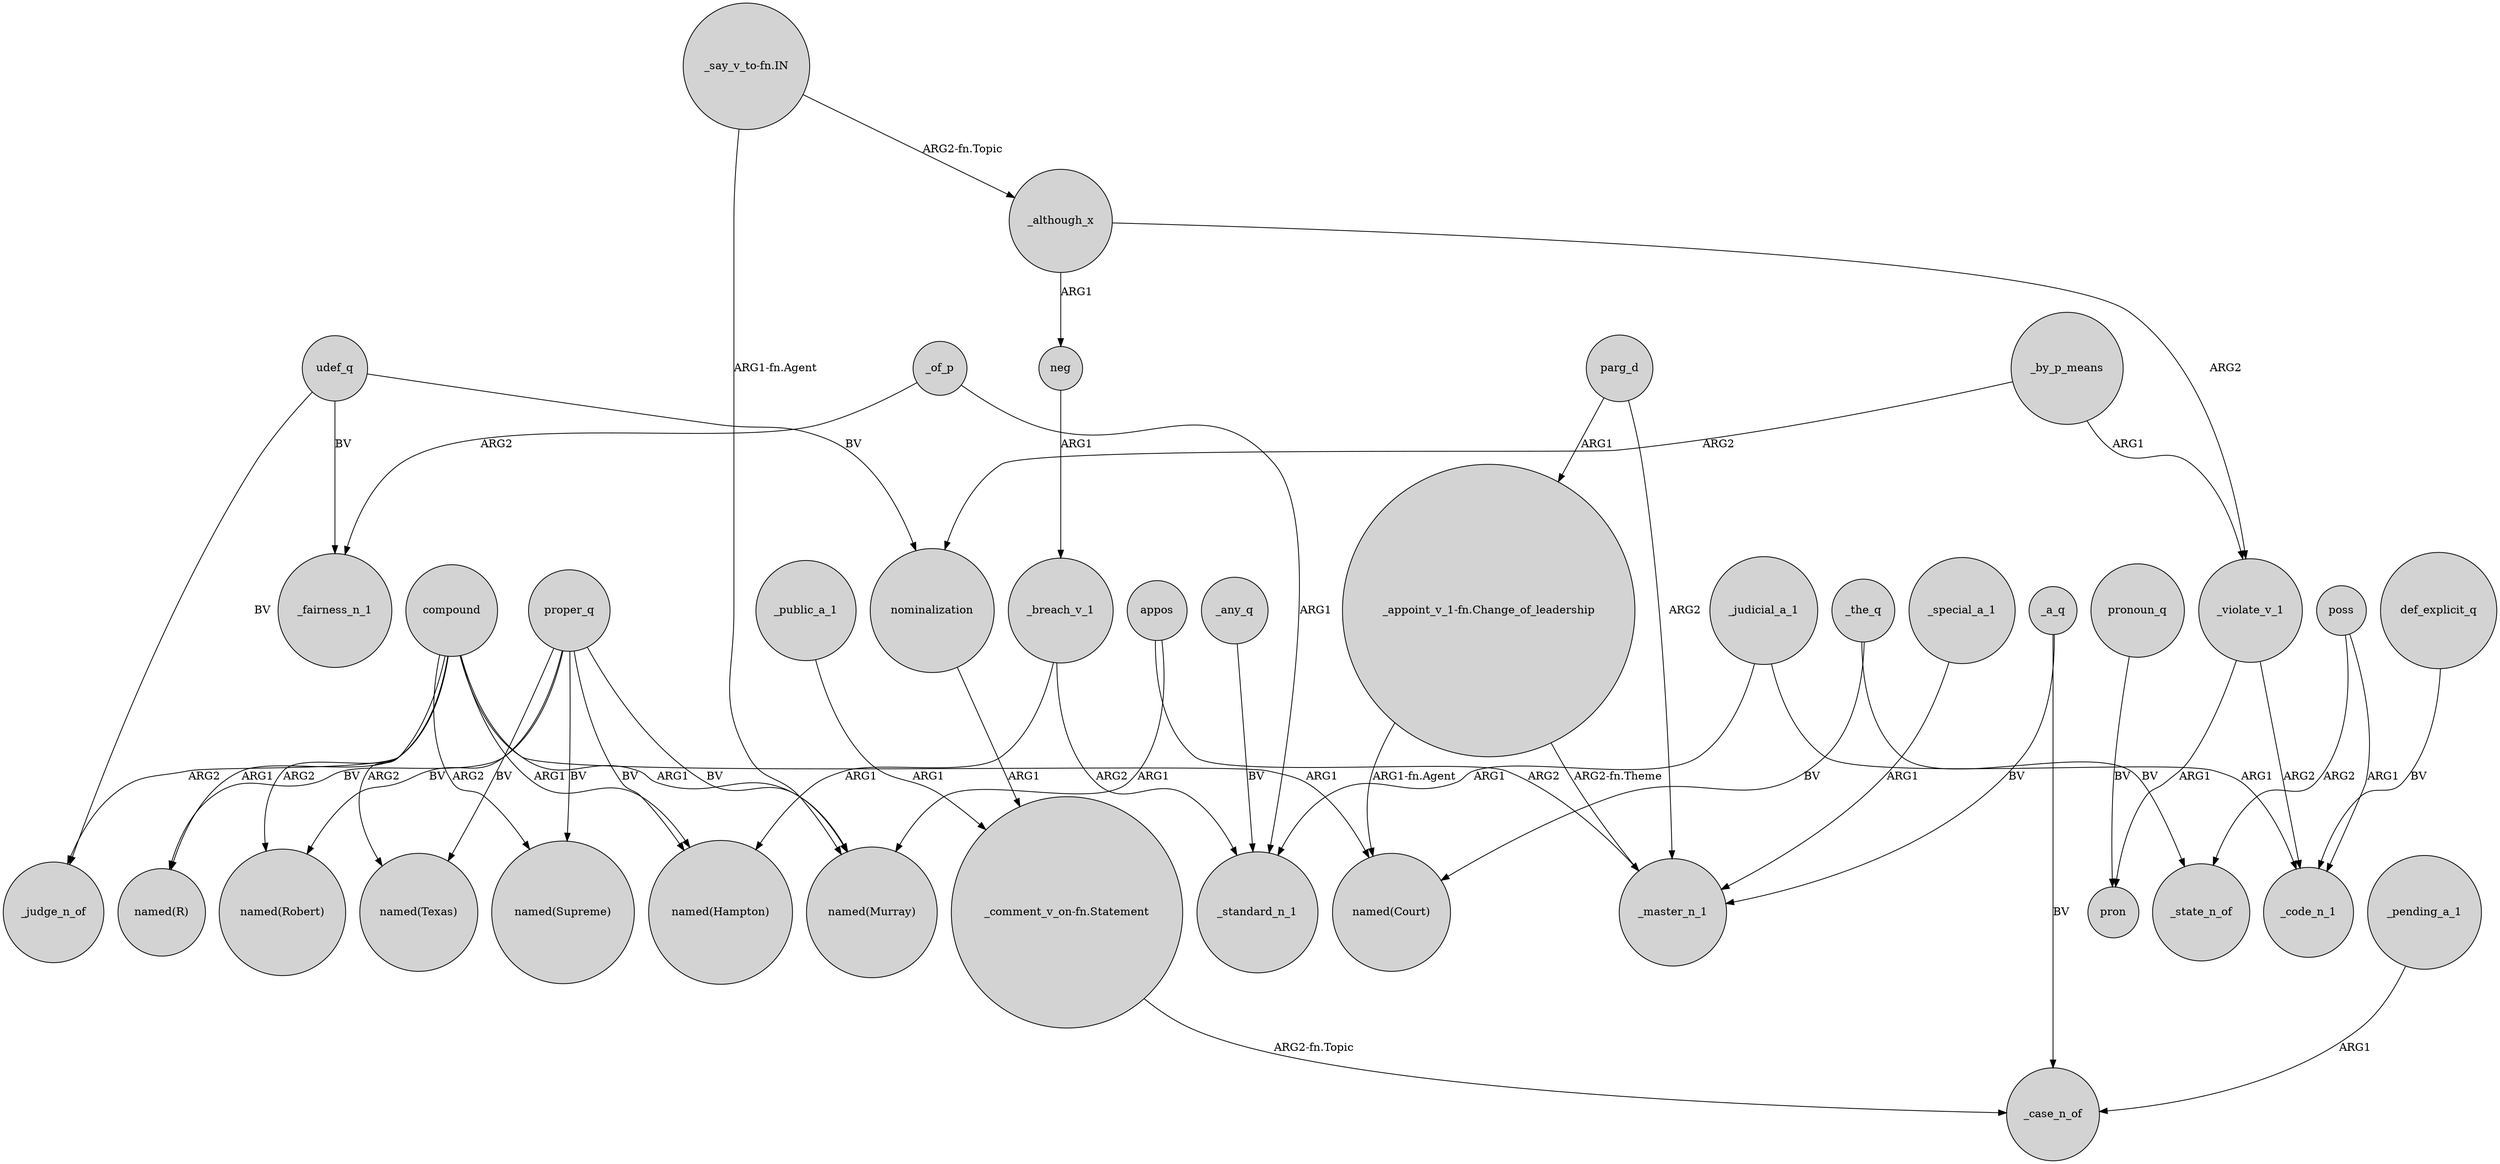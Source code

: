 digraph {
	node [shape=circle style=filled]
	_breach_v_1 -> _standard_n_1 [label=ARG2]
	_any_q -> _standard_n_1 [label=BV]
	_by_p_means -> nominalization [label=ARG2]
	_a_q -> _case_n_of [label=BV]
	_pending_a_1 -> _case_n_of [label=ARG1]
	compound -> _judge_n_of [label=ARG2]
	_by_p_means -> _violate_v_1 [label=ARG1]
	_violate_v_1 -> pron [label=ARG1]
	_of_p -> _fairness_n_1 [label=ARG2]
	poss -> _state_n_of [label=ARG2]
	compound -> "named(Robert)" [label=ARG2]
	compound -> "named(R)" [label=ARG1]
	"_say_v_to-fn.IN" -> _although_x [label="ARG2-fn.Topic"]
	_the_q -> "named(Court)" [label=BV]
	_the_q -> _state_n_of [label=BV]
	appos -> "named(Murray)" [label=ARG1]
	"_comment_v_on-fn.Statement" -> _case_n_of [label="ARG2-fn.Topic"]
	def_explicit_q -> _code_n_1 [label=BV]
	udef_q -> _judge_n_of [label=BV]
	_although_x -> neg [label=ARG1]
	parg_d -> _master_n_1 [label=ARG2]
	proper_q -> "named(Murray)" [label=BV]
	proper_q -> "named(Texas)" [label=BV]
	compound -> "named(Hampton)" [label=ARG1]
	pronoun_q -> pron [label=BV]
	"_appoint_v_1-fn.Change_of_leadership" -> "named(Court)" [label="ARG1-fn.Agent"]
	"_appoint_v_1-fn.Change_of_leadership" -> _master_n_1 [label="ARG2-fn.Theme"]
	compound -> "named(Supreme)" [label=ARG2]
	proper_q -> "named(Hampton)" [label=BV]
	_of_p -> _standard_n_1 [label=ARG1]
	_special_a_1 -> _master_n_1 [label=ARG1]
	proper_q -> "named(Robert)" [label=BV]
	poss -> _code_n_1 [label=ARG1]
	"_say_v_to-fn.IN" -> "named(Murray)" [label="ARG1-fn.Agent"]
	appos -> _master_n_1 [label=ARG2]
	parg_d -> "_appoint_v_1-fn.Change_of_leadership" [label=ARG1]
	proper_q -> "named(Supreme)" [label=BV]
	_breach_v_1 -> "named(Hampton)" [label=ARG1]
	udef_q -> nominalization [label=BV]
	neg -> _breach_v_1 [label=ARG1]
	nominalization -> "_comment_v_on-fn.Statement" [label=ARG1]
	udef_q -> _fairness_n_1 [label=BV]
	compound -> "named(Texas)" [label=ARG2]
	proper_q -> "named(R)" [label=BV]
	compound -> "named(Murray)" [label=ARG1]
	_although_x -> _violate_v_1 [label=ARG2]
	_a_q -> _master_n_1 [label=BV]
	_public_a_1 -> "_comment_v_on-fn.Statement" [label=ARG1]
	_judicial_a_1 -> _code_n_1 [label=ARG1]
	compound -> "named(Court)" [label=ARG1]
	_judicial_a_1 -> _standard_n_1 [label=ARG1]
	_violate_v_1 -> _code_n_1 [label=ARG2]
}
